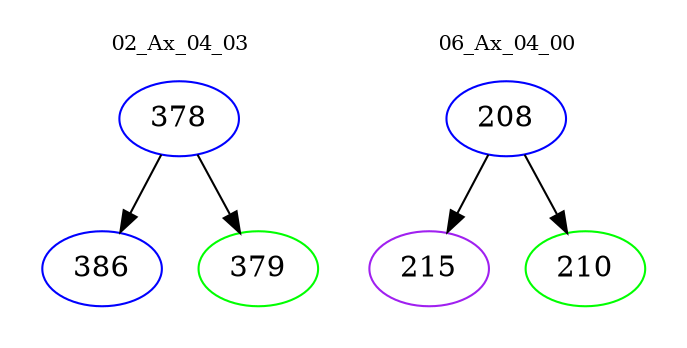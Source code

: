 digraph{
subgraph cluster_0 {
color = white
label = "02_Ax_04_03";
fontsize=10;
T0_378 [label="378", color="blue"]
T0_378 -> T0_386 [color="black"]
T0_386 [label="386", color="blue"]
T0_378 -> T0_379 [color="black"]
T0_379 [label="379", color="green"]
}
subgraph cluster_1 {
color = white
label = "06_Ax_04_00";
fontsize=10;
T1_208 [label="208", color="blue"]
T1_208 -> T1_215 [color="black"]
T1_215 [label="215", color="purple"]
T1_208 -> T1_210 [color="black"]
T1_210 [label="210", color="green"]
}
}
